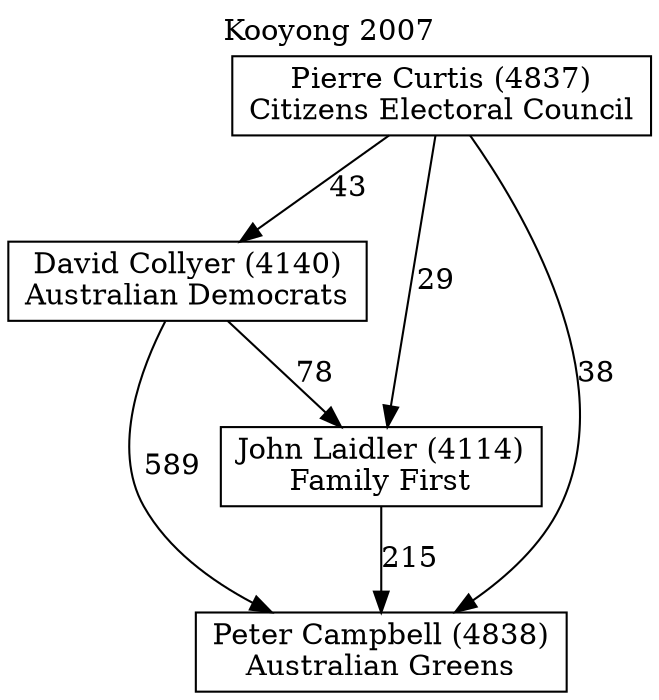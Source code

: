 // House preference flow
digraph "Peter Campbell (4838)_Kooyong_2007" {
	graph [label="Kooyong 2007" labelloc=t mclimit=10]
	node [shape=box]
	"David Collyer (4140)" [label="David Collyer (4140)
Australian Democrats"]
	"John Laidler (4114)" [label="John Laidler (4114)
Family First"]
	"Peter Campbell (4838)" [label="Peter Campbell (4838)
Australian Greens"]
	"Pierre Curtis (4837)" [label="Pierre Curtis (4837)
Citizens Electoral Council"]
	"David Collyer (4140)" -> "John Laidler (4114)" [label=78]
	"David Collyer (4140)" -> "Peter Campbell (4838)" [label=589]
	"John Laidler (4114)" -> "Peter Campbell (4838)" [label=215]
	"Pierre Curtis (4837)" -> "David Collyer (4140)" [label=43]
	"Pierre Curtis (4837)" -> "John Laidler (4114)" [label=29]
	"Pierre Curtis (4837)" -> "Peter Campbell (4838)" [label=38]
}
